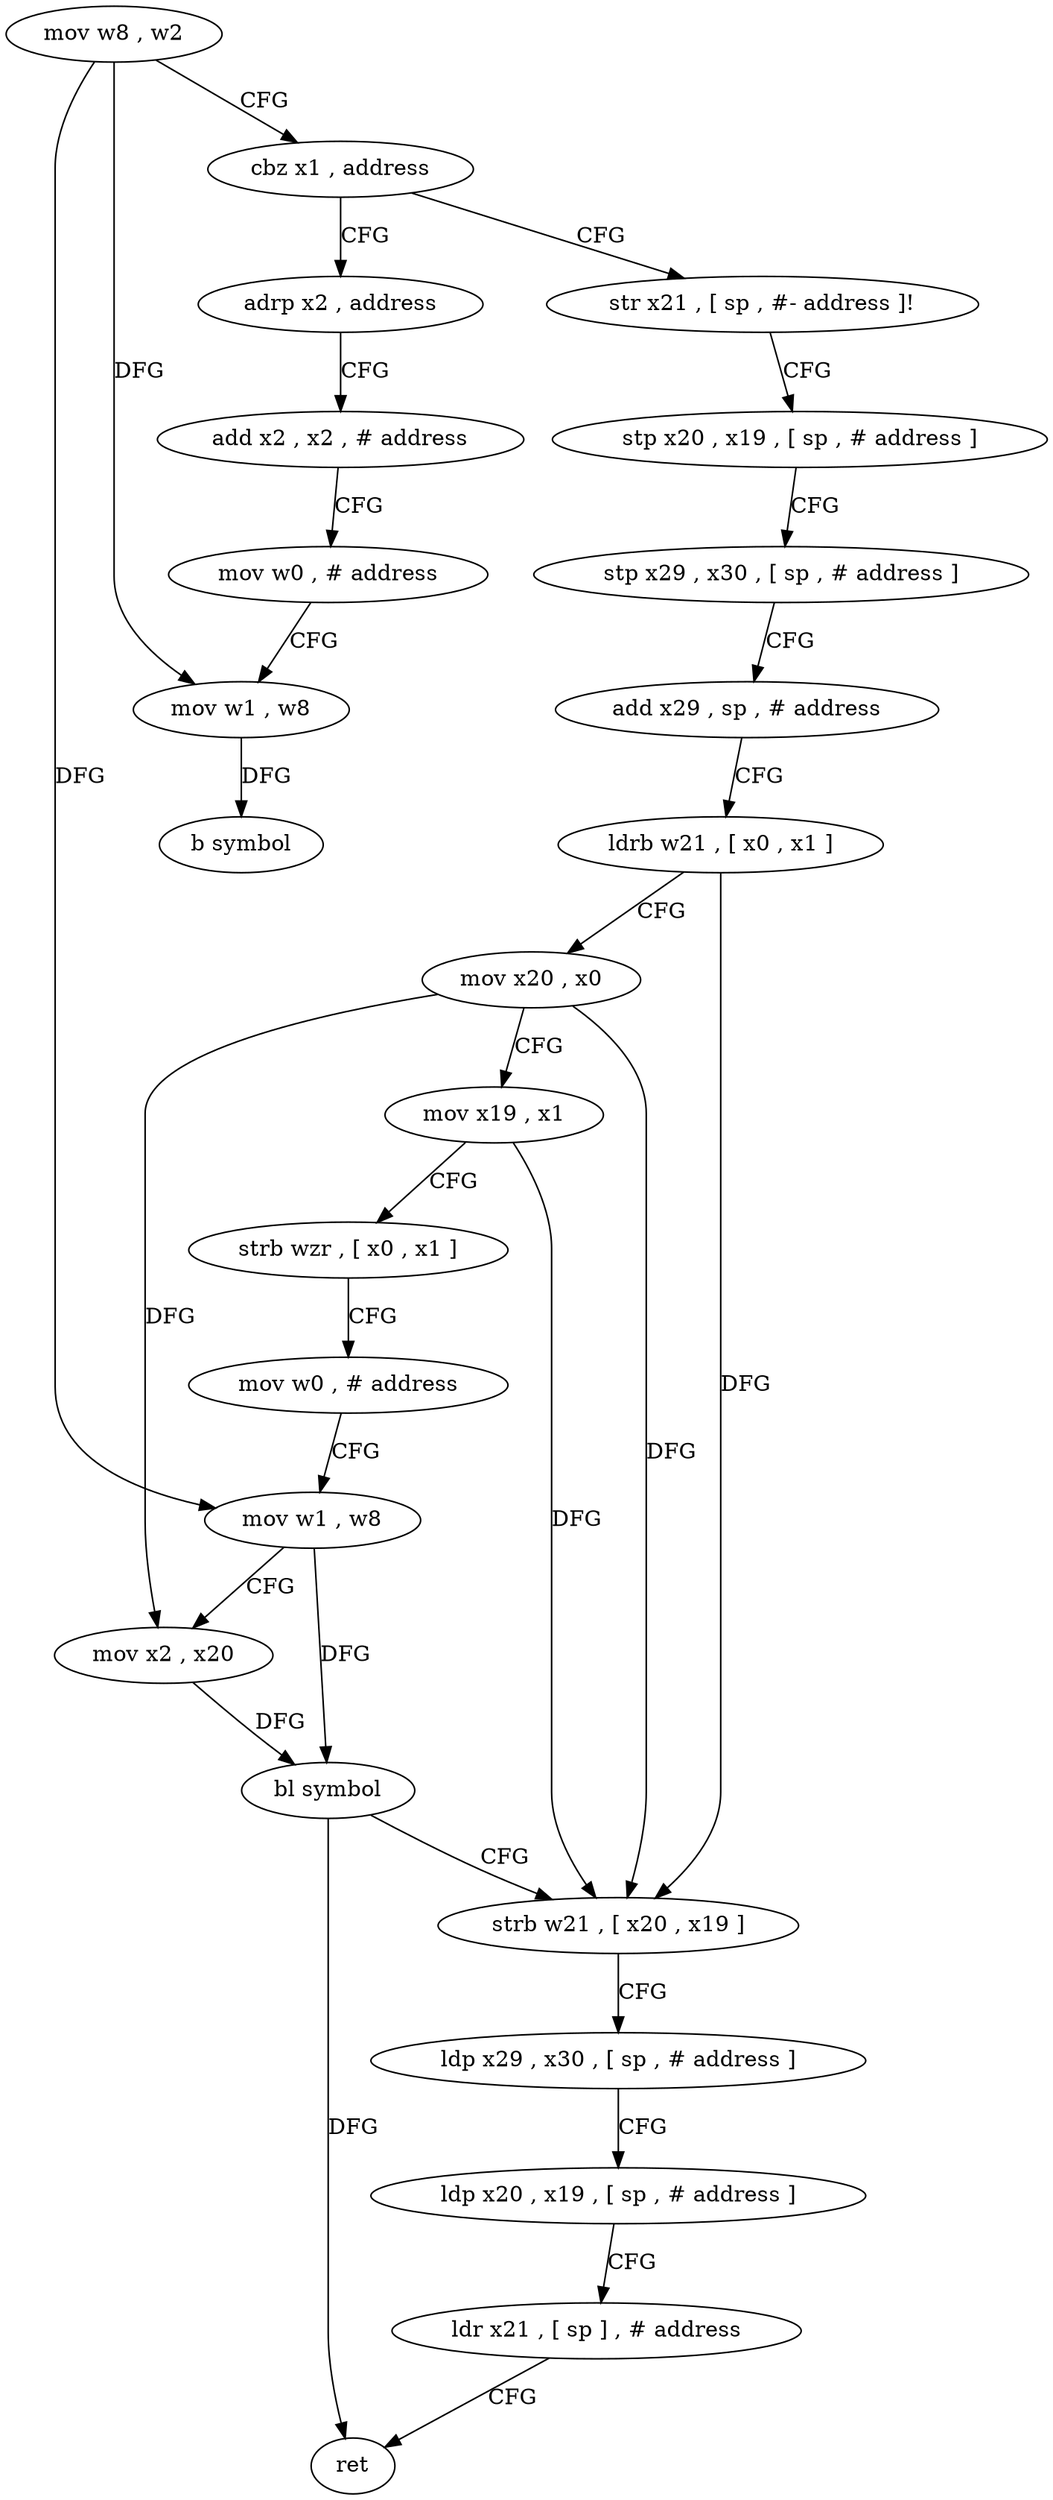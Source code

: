 digraph "func" {
"4211924" [label = "mov w8 , w2" ]
"4211928" [label = "cbz x1 , address" ]
"4212000" [label = "adrp x2 , address" ]
"4211932" [label = "str x21 , [ sp , #- address ]!" ]
"4212004" [label = "add x2 , x2 , # address" ]
"4212008" [label = "mov w0 , # address" ]
"4212012" [label = "mov w1 , w8" ]
"4212016" [label = "b symbol" ]
"4211936" [label = "stp x20 , x19 , [ sp , # address ]" ]
"4211940" [label = "stp x29 , x30 , [ sp , # address ]" ]
"4211944" [label = "add x29 , sp , # address" ]
"4211948" [label = "ldrb w21 , [ x0 , x1 ]" ]
"4211952" [label = "mov x20 , x0" ]
"4211956" [label = "mov x19 , x1" ]
"4211960" [label = "strb wzr , [ x0 , x1 ]" ]
"4211964" [label = "mov w0 , # address" ]
"4211968" [label = "mov w1 , w8" ]
"4211972" [label = "mov x2 , x20" ]
"4211976" [label = "bl symbol" ]
"4211980" [label = "strb w21 , [ x20 , x19 ]" ]
"4211984" [label = "ldp x29 , x30 , [ sp , # address ]" ]
"4211988" [label = "ldp x20 , x19 , [ sp , # address ]" ]
"4211992" [label = "ldr x21 , [ sp ] , # address" ]
"4211996" [label = "ret" ]
"4211924" -> "4211928" [ label = "CFG" ]
"4211924" -> "4212012" [ label = "DFG" ]
"4211924" -> "4211968" [ label = "DFG" ]
"4211928" -> "4212000" [ label = "CFG" ]
"4211928" -> "4211932" [ label = "CFG" ]
"4212000" -> "4212004" [ label = "CFG" ]
"4211932" -> "4211936" [ label = "CFG" ]
"4212004" -> "4212008" [ label = "CFG" ]
"4212008" -> "4212012" [ label = "CFG" ]
"4212012" -> "4212016" [ label = "DFG" ]
"4211936" -> "4211940" [ label = "CFG" ]
"4211940" -> "4211944" [ label = "CFG" ]
"4211944" -> "4211948" [ label = "CFG" ]
"4211948" -> "4211952" [ label = "CFG" ]
"4211948" -> "4211980" [ label = "DFG" ]
"4211952" -> "4211956" [ label = "CFG" ]
"4211952" -> "4211972" [ label = "DFG" ]
"4211952" -> "4211980" [ label = "DFG" ]
"4211956" -> "4211960" [ label = "CFG" ]
"4211956" -> "4211980" [ label = "DFG" ]
"4211960" -> "4211964" [ label = "CFG" ]
"4211964" -> "4211968" [ label = "CFG" ]
"4211968" -> "4211972" [ label = "CFG" ]
"4211968" -> "4211976" [ label = "DFG" ]
"4211972" -> "4211976" [ label = "DFG" ]
"4211976" -> "4211980" [ label = "CFG" ]
"4211976" -> "4211996" [ label = "DFG" ]
"4211980" -> "4211984" [ label = "CFG" ]
"4211984" -> "4211988" [ label = "CFG" ]
"4211988" -> "4211992" [ label = "CFG" ]
"4211992" -> "4211996" [ label = "CFG" ]
}
